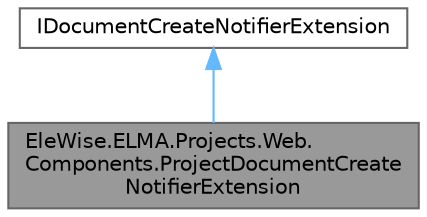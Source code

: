 digraph "EleWise.ELMA.Projects.Web.Components.ProjectDocumentCreateNotifierExtension"
{
 // LATEX_PDF_SIZE
  bgcolor="transparent";
  edge [fontname=Helvetica,fontsize=10,labelfontname=Helvetica,labelfontsize=10];
  node [fontname=Helvetica,fontsize=10,shape=box,height=0.2,width=0.4];
  Node1 [id="Node000001",label="EleWise.ELMA.Projects.Web.\lComponents.ProjectDocumentCreate\lNotifierExtension",height=0.2,width=0.4,color="gray40", fillcolor="grey60", style="filled", fontcolor="black",tooltip="Точка расширения для вывода оповещения о создании документа по проекту"];
  Node2 -> Node1 [id="edge1_Node000001_Node000002",dir="back",color="steelblue1",style="solid",tooltip=" "];
  Node2 [id="Node000002",label="IDocumentCreateNotifierExtension",height=0.2,width=0.4,color="gray40", fillcolor="white", style="filled",URL="$interface_ele_wise_1_1_e_l_m_a_1_1_documents_1_1_web_1_1_extension_points_1_1_i_document_create_notifier_extension.html",tooltip="Точка расширения для вывода оповещения о создании документа"];
}

